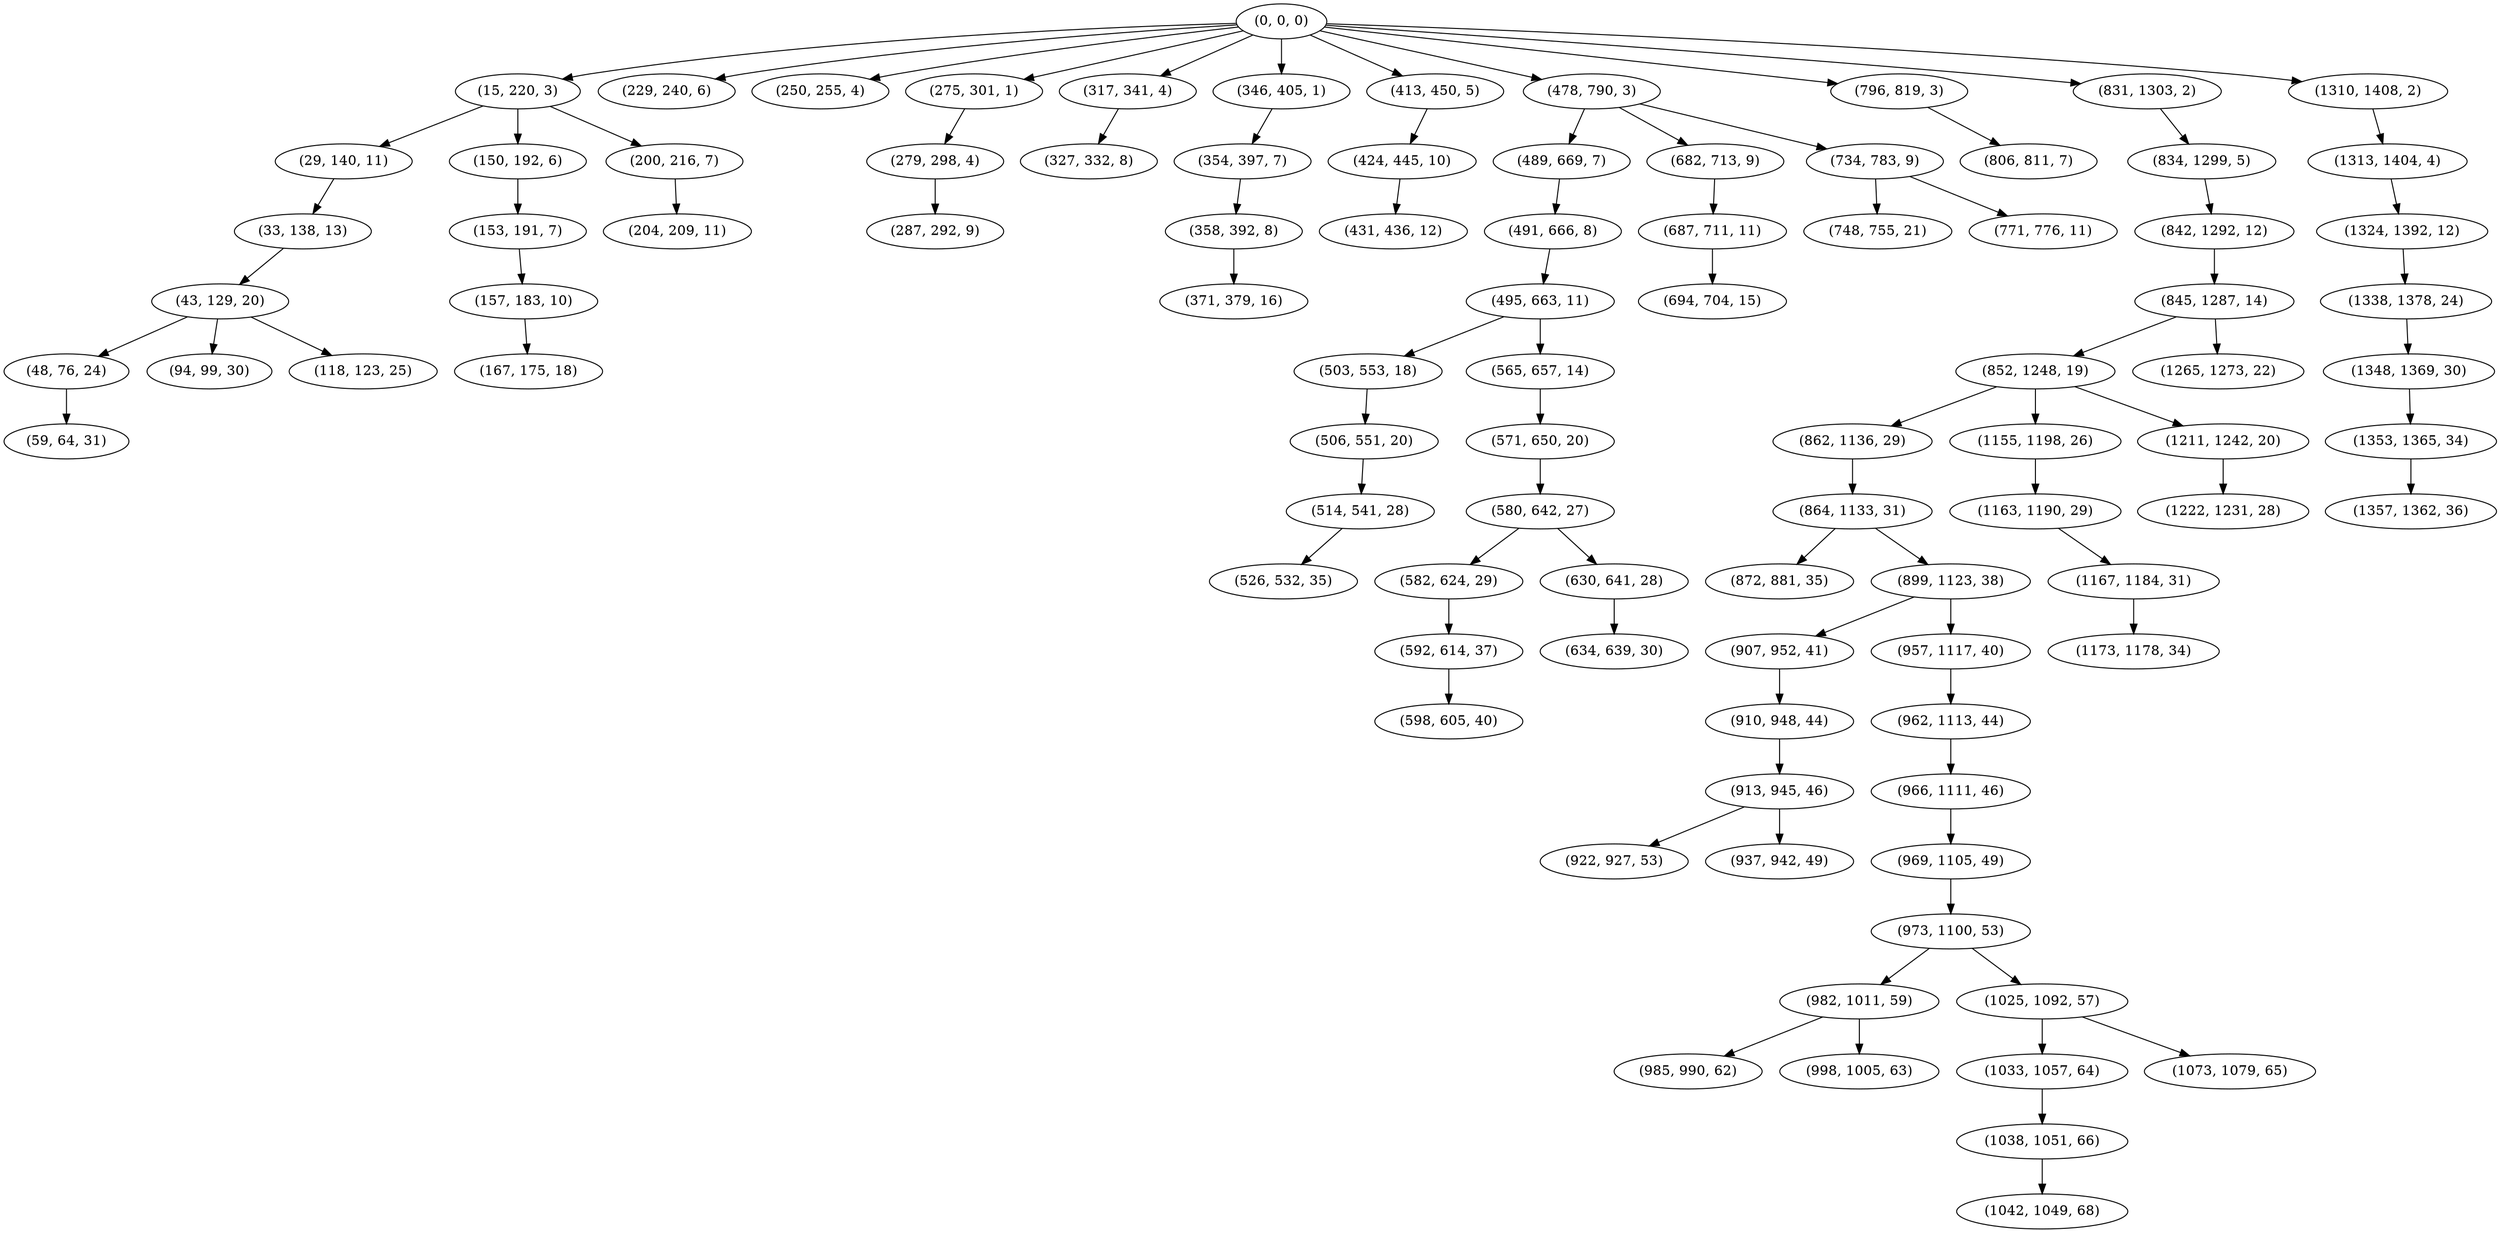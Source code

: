 digraph tree {
    "(0, 0, 0)";
    "(15, 220, 3)";
    "(29, 140, 11)";
    "(33, 138, 13)";
    "(43, 129, 20)";
    "(48, 76, 24)";
    "(59, 64, 31)";
    "(94, 99, 30)";
    "(118, 123, 25)";
    "(150, 192, 6)";
    "(153, 191, 7)";
    "(157, 183, 10)";
    "(167, 175, 18)";
    "(200, 216, 7)";
    "(204, 209, 11)";
    "(229, 240, 6)";
    "(250, 255, 4)";
    "(275, 301, 1)";
    "(279, 298, 4)";
    "(287, 292, 9)";
    "(317, 341, 4)";
    "(327, 332, 8)";
    "(346, 405, 1)";
    "(354, 397, 7)";
    "(358, 392, 8)";
    "(371, 379, 16)";
    "(413, 450, 5)";
    "(424, 445, 10)";
    "(431, 436, 12)";
    "(478, 790, 3)";
    "(489, 669, 7)";
    "(491, 666, 8)";
    "(495, 663, 11)";
    "(503, 553, 18)";
    "(506, 551, 20)";
    "(514, 541, 28)";
    "(526, 532, 35)";
    "(565, 657, 14)";
    "(571, 650, 20)";
    "(580, 642, 27)";
    "(582, 624, 29)";
    "(592, 614, 37)";
    "(598, 605, 40)";
    "(630, 641, 28)";
    "(634, 639, 30)";
    "(682, 713, 9)";
    "(687, 711, 11)";
    "(694, 704, 15)";
    "(734, 783, 9)";
    "(748, 755, 21)";
    "(771, 776, 11)";
    "(796, 819, 3)";
    "(806, 811, 7)";
    "(831, 1303, 2)";
    "(834, 1299, 5)";
    "(842, 1292, 12)";
    "(845, 1287, 14)";
    "(852, 1248, 19)";
    "(862, 1136, 29)";
    "(864, 1133, 31)";
    "(872, 881, 35)";
    "(899, 1123, 38)";
    "(907, 952, 41)";
    "(910, 948, 44)";
    "(913, 945, 46)";
    "(922, 927, 53)";
    "(937, 942, 49)";
    "(957, 1117, 40)";
    "(962, 1113, 44)";
    "(966, 1111, 46)";
    "(969, 1105, 49)";
    "(973, 1100, 53)";
    "(982, 1011, 59)";
    "(985, 990, 62)";
    "(998, 1005, 63)";
    "(1025, 1092, 57)";
    "(1033, 1057, 64)";
    "(1038, 1051, 66)";
    "(1042, 1049, 68)";
    "(1073, 1079, 65)";
    "(1155, 1198, 26)";
    "(1163, 1190, 29)";
    "(1167, 1184, 31)";
    "(1173, 1178, 34)";
    "(1211, 1242, 20)";
    "(1222, 1231, 28)";
    "(1265, 1273, 22)";
    "(1310, 1408, 2)";
    "(1313, 1404, 4)";
    "(1324, 1392, 12)";
    "(1338, 1378, 24)";
    "(1348, 1369, 30)";
    "(1353, 1365, 34)";
    "(1357, 1362, 36)";
    "(0, 0, 0)" -> "(15, 220, 3)";
    "(0, 0, 0)" -> "(229, 240, 6)";
    "(0, 0, 0)" -> "(250, 255, 4)";
    "(0, 0, 0)" -> "(275, 301, 1)";
    "(0, 0, 0)" -> "(317, 341, 4)";
    "(0, 0, 0)" -> "(346, 405, 1)";
    "(0, 0, 0)" -> "(413, 450, 5)";
    "(0, 0, 0)" -> "(478, 790, 3)";
    "(0, 0, 0)" -> "(796, 819, 3)";
    "(0, 0, 0)" -> "(831, 1303, 2)";
    "(0, 0, 0)" -> "(1310, 1408, 2)";
    "(15, 220, 3)" -> "(29, 140, 11)";
    "(15, 220, 3)" -> "(150, 192, 6)";
    "(15, 220, 3)" -> "(200, 216, 7)";
    "(29, 140, 11)" -> "(33, 138, 13)";
    "(33, 138, 13)" -> "(43, 129, 20)";
    "(43, 129, 20)" -> "(48, 76, 24)";
    "(43, 129, 20)" -> "(94, 99, 30)";
    "(43, 129, 20)" -> "(118, 123, 25)";
    "(48, 76, 24)" -> "(59, 64, 31)";
    "(150, 192, 6)" -> "(153, 191, 7)";
    "(153, 191, 7)" -> "(157, 183, 10)";
    "(157, 183, 10)" -> "(167, 175, 18)";
    "(200, 216, 7)" -> "(204, 209, 11)";
    "(275, 301, 1)" -> "(279, 298, 4)";
    "(279, 298, 4)" -> "(287, 292, 9)";
    "(317, 341, 4)" -> "(327, 332, 8)";
    "(346, 405, 1)" -> "(354, 397, 7)";
    "(354, 397, 7)" -> "(358, 392, 8)";
    "(358, 392, 8)" -> "(371, 379, 16)";
    "(413, 450, 5)" -> "(424, 445, 10)";
    "(424, 445, 10)" -> "(431, 436, 12)";
    "(478, 790, 3)" -> "(489, 669, 7)";
    "(478, 790, 3)" -> "(682, 713, 9)";
    "(478, 790, 3)" -> "(734, 783, 9)";
    "(489, 669, 7)" -> "(491, 666, 8)";
    "(491, 666, 8)" -> "(495, 663, 11)";
    "(495, 663, 11)" -> "(503, 553, 18)";
    "(495, 663, 11)" -> "(565, 657, 14)";
    "(503, 553, 18)" -> "(506, 551, 20)";
    "(506, 551, 20)" -> "(514, 541, 28)";
    "(514, 541, 28)" -> "(526, 532, 35)";
    "(565, 657, 14)" -> "(571, 650, 20)";
    "(571, 650, 20)" -> "(580, 642, 27)";
    "(580, 642, 27)" -> "(582, 624, 29)";
    "(580, 642, 27)" -> "(630, 641, 28)";
    "(582, 624, 29)" -> "(592, 614, 37)";
    "(592, 614, 37)" -> "(598, 605, 40)";
    "(630, 641, 28)" -> "(634, 639, 30)";
    "(682, 713, 9)" -> "(687, 711, 11)";
    "(687, 711, 11)" -> "(694, 704, 15)";
    "(734, 783, 9)" -> "(748, 755, 21)";
    "(734, 783, 9)" -> "(771, 776, 11)";
    "(796, 819, 3)" -> "(806, 811, 7)";
    "(831, 1303, 2)" -> "(834, 1299, 5)";
    "(834, 1299, 5)" -> "(842, 1292, 12)";
    "(842, 1292, 12)" -> "(845, 1287, 14)";
    "(845, 1287, 14)" -> "(852, 1248, 19)";
    "(845, 1287, 14)" -> "(1265, 1273, 22)";
    "(852, 1248, 19)" -> "(862, 1136, 29)";
    "(852, 1248, 19)" -> "(1155, 1198, 26)";
    "(852, 1248, 19)" -> "(1211, 1242, 20)";
    "(862, 1136, 29)" -> "(864, 1133, 31)";
    "(864, 1133, 31)" -> "(872, 881, 35)";
    "(864, 1133, 31)" -> "(899, 1123, 38)";
    "(899, 1123, 38)" -> "(907, 952, 41)";
    "(899, 1123, 38)" -> "(957, 1117, 40)";
    "(907, 952, 41)" -> "(910, 948, 44)";
    "(910, 948, 44)" -> "(913, 945, 46)";
    "(913, 945, 46)" -> "(922, 927, 53)";
    "(913, 945, 46)" -> "(937, 942, 49)";
    "(957, 1117, 40)" -> "(962, 1113, 44)";
    "(962, 1113, 44)" -> "(966, 1111, 46)";
    "(966, 1111, 46)" -> "(969, 1105, 49)";
    "(969, 1105, 49)" -> "(973, 1100, 53)";
    "(973, 1100, 53)" -> "(982, 1011, 59)";
    "(973, 1100, 53)" -> "(1025, 1092, 57)";
    "(982, 1011, 59)" -> "(985, 990, 62)";
    "(982, 1011, 59)" -> "(998, 1005, 63)";
    "(1025, 1092, 57)" -> "(1033, 1057, 64)";
    "(1025, 1092, 57)" -> "(1073, 1079, 65)";
    "(1033, 1057, 64)" -> "(1038, 1051, 66)";
    "(1038, 1051, 66)" -> "(1042, 1049, 68)";
    "(1155, 1198, 26)" -> "(1163, 1190, 29)";
    "(1163, 1190, 29)" -> "(1167, 1184, 31)";
    "(1167, 1184, 31)" -> "(1173, 1178, 34)";
    "(1211, 1242, 20)" -> "(1222, 1231, 28)";
    "(1310, 1408, 2)" -> "(1313, 1404, 4)";
    "(1313, 1404, 4)" -> "(1324, 1392, 12)";
    "(1324, 1392, 12)" -> "(1338, 1378, 24)";
    "(1338, 1378, 24)" -> "(1348, 1369, 30)";
    "(1348, 1369, 30)" -> "(1353, 1365, 34)";
    "(1353, 1365, 34)" -> "(1357, 1362, 36)";
}
